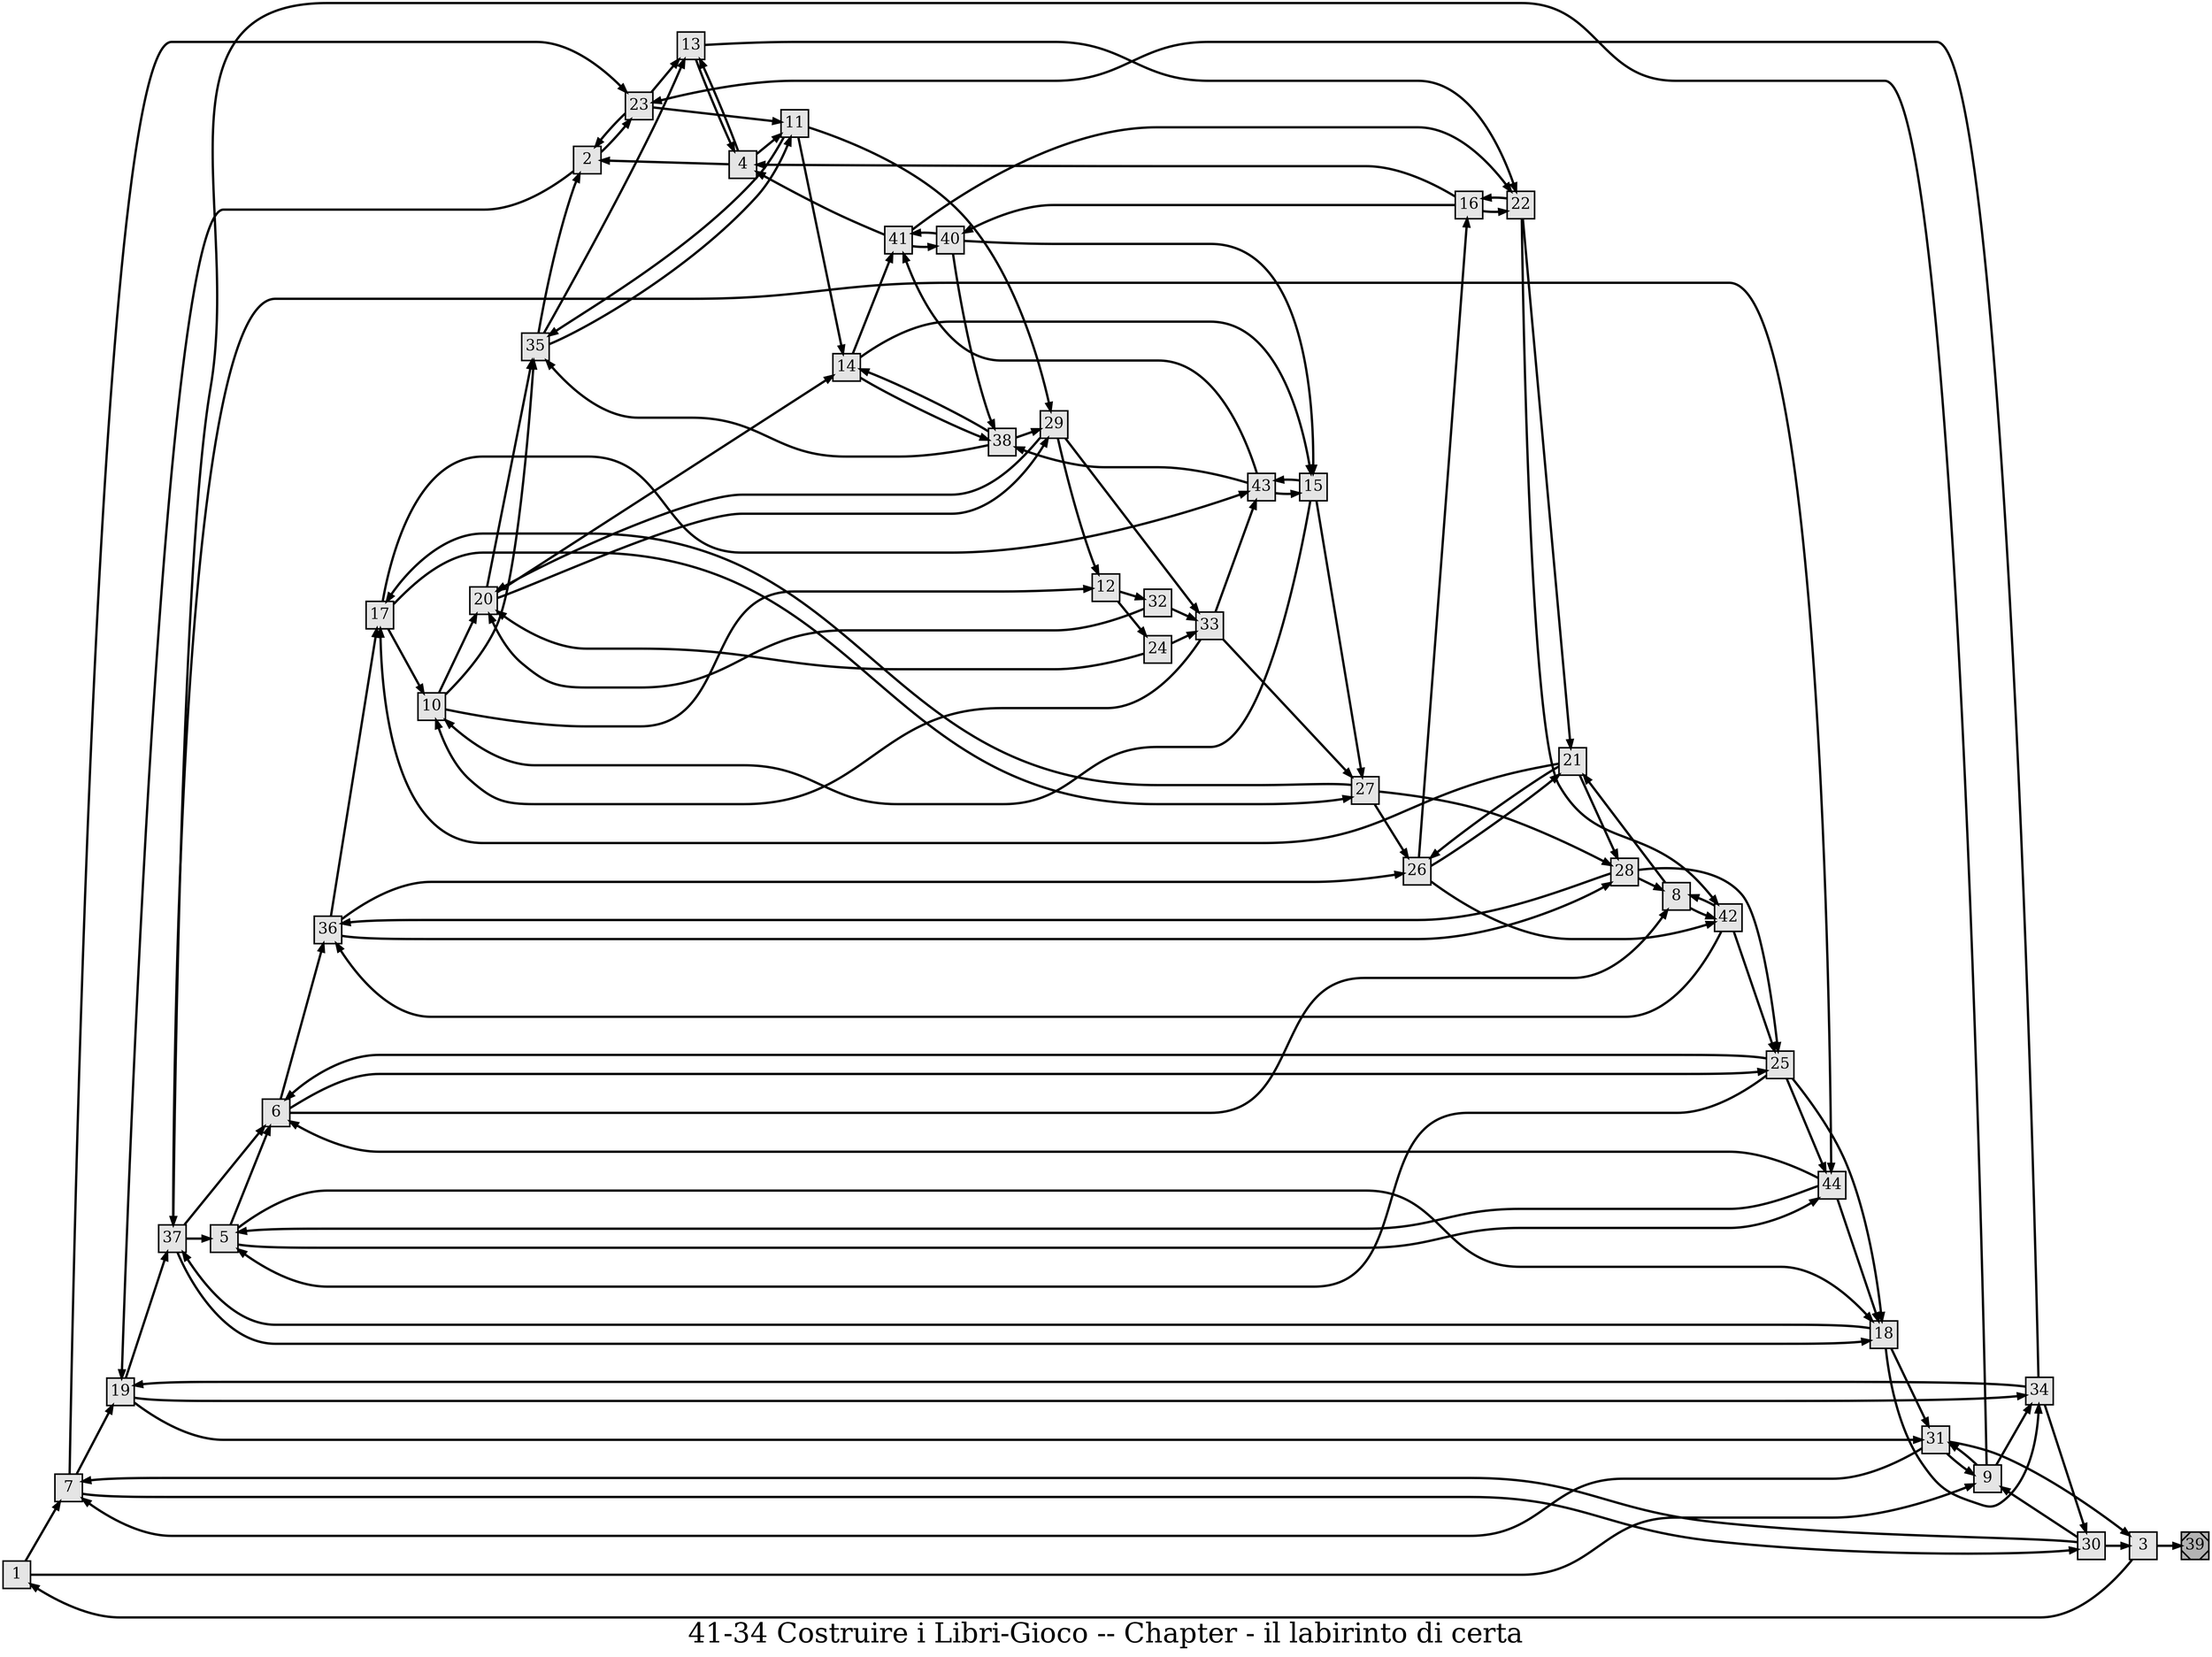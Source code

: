 digraph g{
  graph [ label="41-34 Costruire i Libri-Gioco -- Chapter - il labirinto di certa" rankdir=LR, ordering=out, fontsize=36, nodesep="0.35", ranksep="0.45"];
  node  [shape=rect, penwidth=2, fontsize=20, style=filled, fillcolor=grey90, margin="0,0", labelfloat=true, regular=true, fixedsize=true];
  edge  [labelfloat=true, penwidth=3, fontsize=12];
  1 -> 7;
  1 -> 9;
  2 -> 19;
  2 -> 23;
  3 -> 39;
  3 -> 1;
  4 -> 11;
  4 -> 2;
  4 -> 13;
  5 -> 6;
  5 -> 18;
  5 -> 44;
  6 -> 36;
  6 -> 25;
  6 -> 8;
  7 -> 23;
  7 -> 19;
  7 -> 30;
  8 -> 21;
  8 -> 42;
  9 -> 37;
  9 -> 34;
  9 -> 31;
  10 -> 20;
  10 -> 12;
  10 -> 35;
  11 -> 29;
  11 -> 14;
  11 -> 35;
  12 -> 32;
  12 -> 24;
  13 -> 22;
  13 -> 4;
  14 -> 41;
  14 -> 15;
  14 -> 38;
  15 -> 10;
  15 -> 27;
  15 -> 43;
  16 -> 40;
  16 -> 4;
  16 -> 22;
  17 -> 43;
  17 -> 27;
  17 -> 10;
  18 -> 31;
  18 -> 34;
  18 -> 37;
  19 -> 37;
  19 -> 34;
  19 -> 31;
  20 -> 35;
  20 -> 14;
  20 -> 29;
  21 -> 28;
  21 -> 17;
  21 -> 26;
  22 -> 21;
  22 -> 42;
  22 -> 16;
  23 -> 13;
  23 -> 11;
  23 -> 2;
  24 -> 33;
  24 -> 20;
  25 -> 18;
  25 -> 44;
  25 -> 5;
  25 -> 6;
  26 -> 16;
  26 -> 42;
  26 -> 21;
  27 -> 28;
  27 -> 26;
  27 -> 17;
  28 -> 25;
  28 -> 8;
  28 -> 36;
  29 -> 33;
  29 -> 12;
  29 -> 20;
  30 -> 9;
  30 -> 3;
  30 -> 7;
  31 -> 7;
  31 -> 3;
  31 -> 9;
  32 -> 33;
  32 -> 20;
  33 -> 43;
  33 -> 27;
  33 -> 10;
  34 -> 30;
  34 -> 23;
  34 -> 19;
  35 -> 2;
  35 -> 13;
  35 -> 11;
  36 -> 17;
  36 -> 26;
  36 -> 28;
  37 -> 44;
  37 -> 6;
  37 -> 5;
  37 -> 18;
  38 -> 35;
  38 -> 29;
  38 -> 14;
  39	[ xlabel="E", shape=Msquare, fontsize=20, fillcolor=grey70, xlabel="" ];
  40 -> 15;
  40 -> 38;
  40 -> 41;
  41 -> 22;
  41 -> 4;
  41 -> 40;
  42 -> 25;
  42 -> 36;
  42 -> 8;
  43 -> 38;
  43 -> 41;
  43 -> 15;
  44 -> 5;
  44 -> 6;
  44 -> 18;
}

